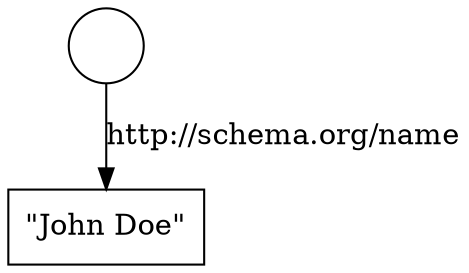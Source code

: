 digraph G {
  _ [label="" pos="0,0!" shape=circle];
  "\"John Doe\"" [pos="3,0!" shape=rect]
  _ -> "\"John Doe\"" [label="http://schema.org/name"];
}